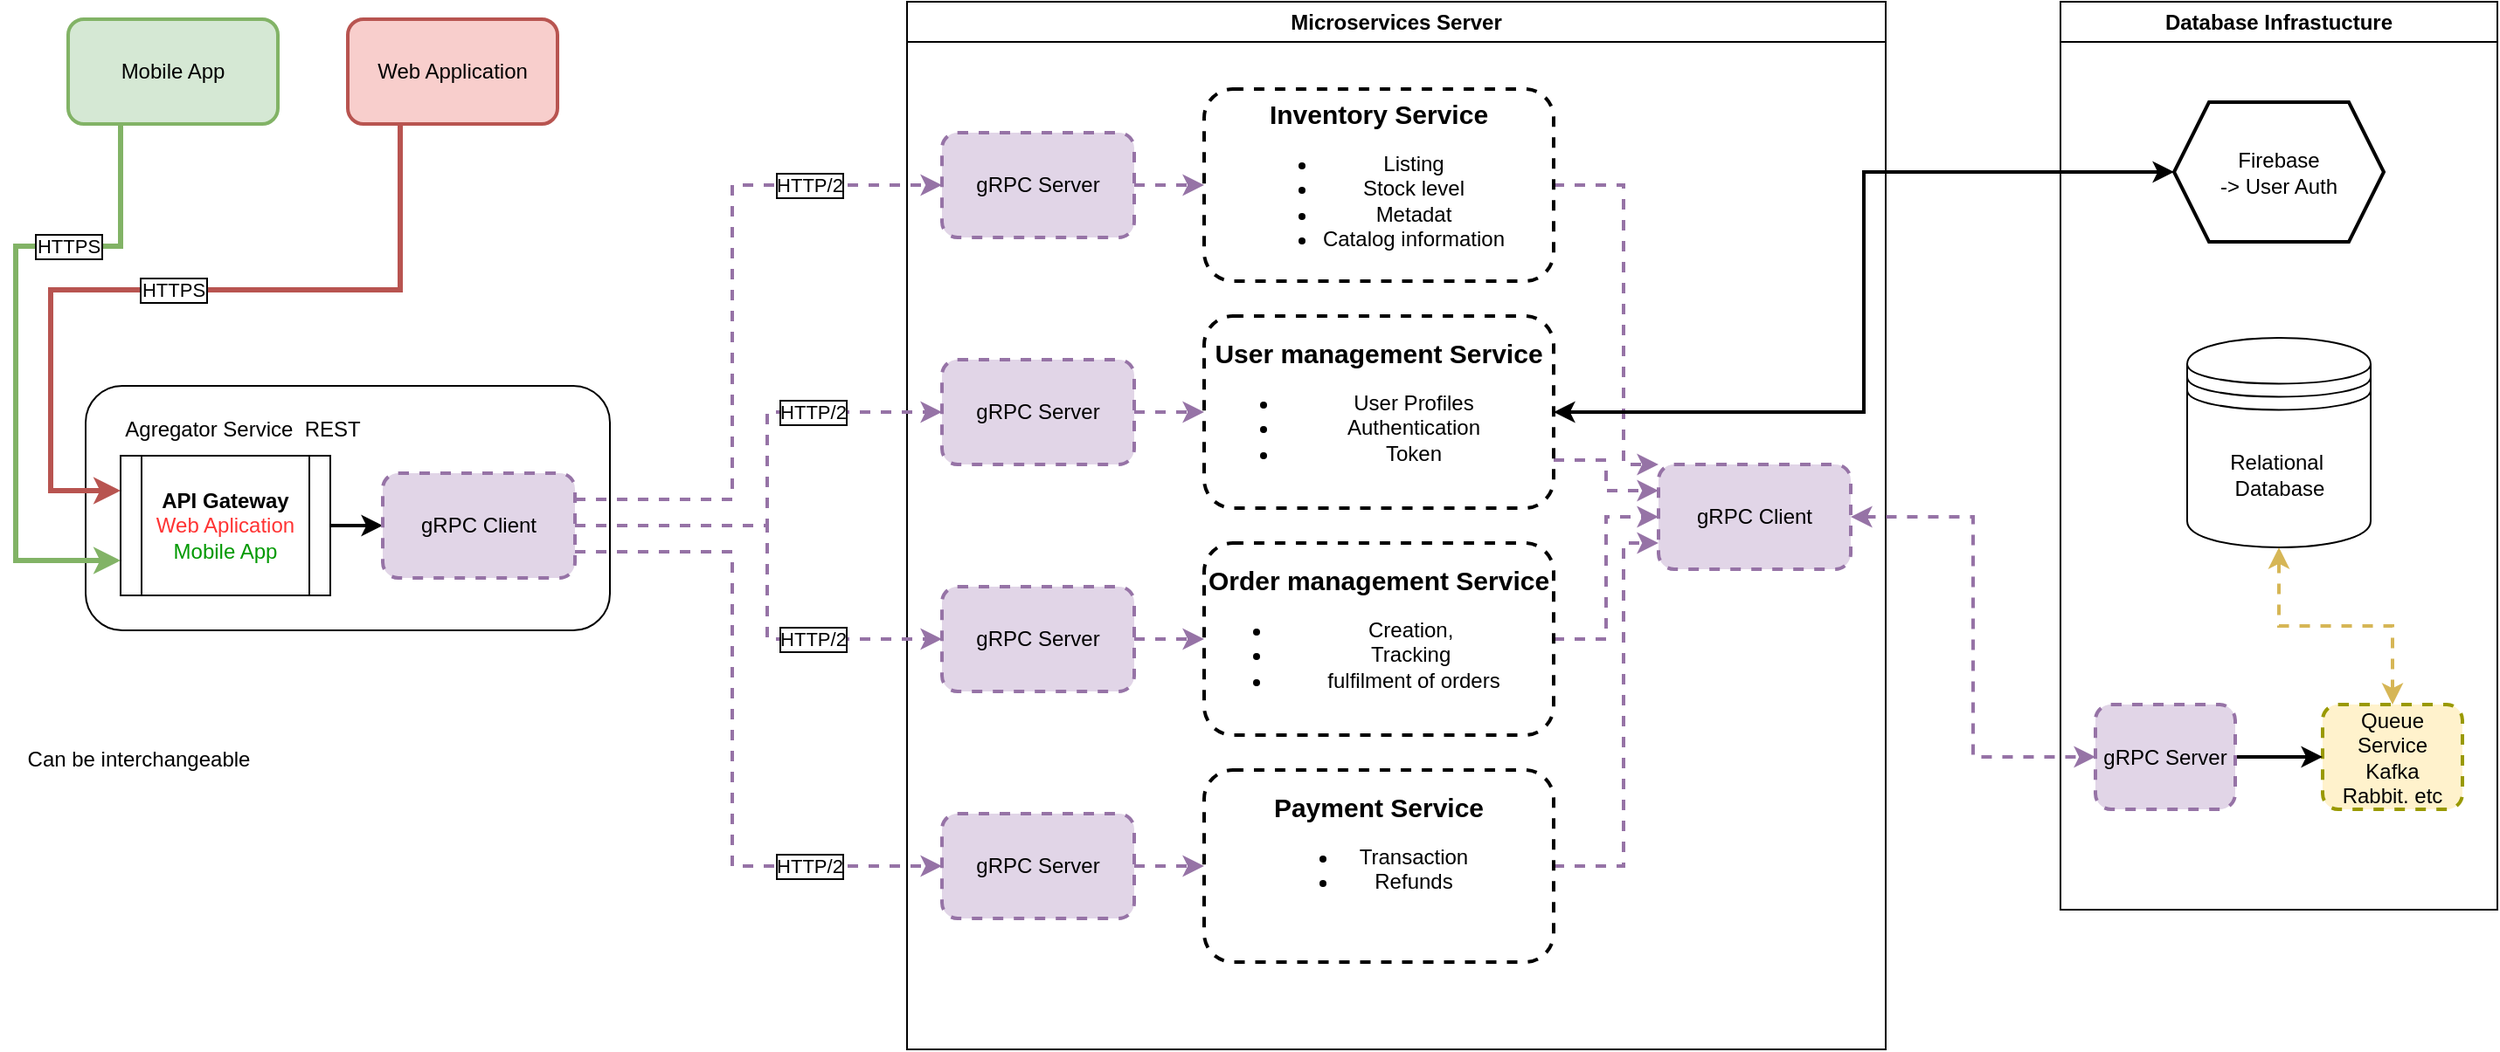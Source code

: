 <mxfile version="22.0.3" type="github">
  <diagram name="Page-1" id="NbVhk0MFhlbVLqS5J1yt">
    <mxGraphModel dx="1434" dy="790" grid="1" gridSize="10" guides="1" tooltips="1" connect="1" arrows="1" fold="1" page="1" pageScale="1" pageWidth="850" pageHeight="1100" math="0" shadow="0">
      <root>
        <mxCell id="0" />
        <mxCell id="1" parent="0" />
        <mxCell id="EWW60drx3eyQ0JMGf2e5-8" value="Microservices Server" style="swimlane;whiteSpace=wrap;html=1;" parent="1" vertex="1">
          <mxGeometry x="560" y="70" width="560" height="600" as="geometry" />
        </mxCell>
        <mxCell id="EWW60drx3eyQ0JMGf2e5-59" style="edgeStyle=orthogonalEdgeStyle;rounded=0;orthogonalLoop=1;jettySize=auto;html=1;exitX=1;exitY=0.5;exitDx=0;exitDy=0;entryX=0;entryY=0;entryDx=0;entryDy=0;strokeWidth=2;dashed=1;fillColor=#e1d5e7;strokeColor=#9673a6;" parent="EWW60drx3eyQ0JMGf2e5-8" source="EWW60drx3eyQ0JMGf2e5-2" target="EWW60drx3eyQ0JMGf2e5-54" edge="1">
          <mxGeometry relative="1" as="geometry">
            <Array as="points">
              <mxPoint x="410" y="105" />
              <mxPoint x="410" y="265" />
            </Array>
          </mxGeometry>
        </mxCell>
        <mxCell id="EWW60drx3eyQ0JMGf2e5-2" value="&lt;b&gt;&lt;font style=&quot;font-size: 15px;&quot;&gt;Inventory Service&lt;/font&gt;&lt;/b&gt;&lt;br&gt;&lt;ul&gt;&lt;li&gt;Listing&lt;/li&gt;&lt;li&gt;Stock level&lt;/li&gt;&lt;li&gt;Metadat&lt;/li&gt;&lt;li&gt;Catalog information&lt;/li&gt;&lt;/ul&gt;" style="rounded=1;whiteSpace=wrap;html=1;strokeWidth=2;dashed=1;" parent="EWW60drx3eyQ0JMGf2e5-8" vertex="1">
          <mxGeometry x="170" y="50" width="200" height="110" as="geometry" />
        </mxCell>
        <mxCell id="EWW60drx3eyQ0JMGf2e5-56" style="edgeStyle=orthogonalEdgeStyle;rounded=0;orthogonalLoop=1;jettySize=auto;html=1;exitX=1;exitY=0.75;exitDx=0;exitDy=0;entryX=0;entryY=0.25;entryDx=0;entryDy=0;strokeWidth=2;dashed=1;fillColor=#e1d5e7;strokeColor=#9673a6;" parent="EWW60drx3eyQ0JMGf2e5-8" source="EWW60drx3eyQ0JMGf2e5-4" target="EWW60drx3eyQ0JMGf2e5-54" edge="1">
          <mxGeometry relative="1" as="geometry" />
        </mxCell>
        <mxCell id="EWW60drx3eyQ0JMGf2e5-4" value="&lt;b&gt;&lt;font style=&quot;font-size: 15px;&quot;&gt;User management Service&lt;/font&gt;&lt;/b&gt;&lt;br&gt;&lt;ul&gt;&lt;li&gt;User Profiles&lt;/li&gt;&lt;li&gt;Authentication&lt;/li&gt;&lt;li&gt;Token&lt;/li&gt;&lt;/ul&gt;" style="rounded=1;whiteSpace=wrap;html=1;strokeWidth=2;dashed=1;" parent="EWW60drx3eyQ0JMGf2e5-8" vertex="1">
          <mxGeometry x="170" y="180" width="200" height="110" as="geometry" />
        </mxCell>
        <mxCell id="EWW60drx3eyQ0JMGf2e5-57" style="edgeStyle=orthogonalEdgeStyle;rounded=0;orthogonalLoop=1;jettySize=auto;html=1;exitX=1;exitY=0.5;exitDx=0;exitDy=0;entryX=0;entryY=0.5;entryDx=0;entryDy=0;strokeWidth=2;dashed=1;fillColor=#e1d5e7;strokeColor=#9673a6;" parent="EWW60drx3eyQ0JMGf2e5-8" source="EWW60drx3eyQ0JMGf2e5-6" target="EWW60drx3eyQ0JMGf2e5-54" edge="1">
          <mxGeometry relative="1" as="geometry" />
        </mxCell>
        <mxCell id="EWW60drx3eyQ0JMGf2e5-6" value="&lt;b&gt;&lt;font style=&quot;font-size: 15px;&quot;&gt;Order management Service&lt;/font&gt;&lt;/b&gt;&lt;span style=&quot;background-color: initial;&quot;&gt;&lt;br&gt;&lt;ul&gt;&lt;li&gt;&lt;span style=&quot;background-color: initial;&quot;&gt;Creation,&amp;nbsp;&lt;/span&gt;&lt;/li&gt;&lt;li&gt;&lt;span style=&quot;background-color: initial;&quot;&gt;Tracking&amp;nbsp;&lt;/span&gt;&lt;/li&gt;&lt;li&gt;&lt;span style=&quot;background-color: initial;&quot;&gt;fulfilment of orders&lt;/span&gt;&lt;/li&gt;&lt;/ul&gt;&lt;/span&gt;" style="rounded=1;whiteSpace=wrap;html=1;strokeWidth=2;dashed=1;" parent="EWW60drx3eyQ0JMGf2e5-8" vertex="1">
          <mxGeometry x="170" y="310" width="200" height="110" as="geometry" />
        </mxCell>
        <mxCell id="EWW60drx3eyQ0JMGf2e5-58" style="edgeStyle=orthogonalEdgeStyle;rounded=0;orthogonalLoop=1;jettySize=auto;html=1;exitX=1;exitY=0.5;exitDx=0;exitDy=0;entryX=0;entryY=0.75;entryDx=0;entryDy=0;strokeWidth=2;dashed=1;fillColor=#e1d5e7;strokeColor=#9673a6;" parent="EWW60drx3eyQ0JMGf2e5-8" source="EWW60drx3eyQ0JMGf2e5-7" target="EWW60drx3eyQ0JMGf2e5-54" edge="1">
          <mxGeometry relative="1" as="geometry">
            <Array as="points">
              <mxPoint x="410" y="495" />
              <mxPoint x="410" y="310" />
            </Array>
          </mxGeometry>
        </mxCell>
        <mxCell id="EWW60drx3eyQ0JMGf2e5-7" value="&lt;b&gt;&lt;font style=&quot;font-size: 15px;&quot;&gt;Payment Service&lt;/font&gt;&lt;/b&gt;&lt;br&gt;&lt;ul&gt;&lt;li&gt;Transaction&lt;/li&gt;&lt;li&gt;Refunds&lt;/li&gt;&lt;/ul&gt;&lt;br&gt;" style="rounded=1;whiteSpace=wrap;html=1;strokeWidth=2;dashed=1;" parent="EWW60drx3eyQ0JMGf2e5-8" vertex="1">
          <mxGeometry x="170" y="440" width="200" height="110" as="geometry" />
        </mxCell>
        <mxCell id="EWW60drx3eyQ0JMGf2e5-30" style="edgeStyle=orthogonalEdgeStyle;rounded=0;orthogonalLoop=1;jettySize=auto;html=1;exitX=1;exitY=0.5;exitDx=0;exitDy=0;entryX=0;entryY=0.5;entryDx=0;entryDy=0;strokeWidth=2;fillColor=#e1d5e7;strokeColor=#9673a6;dashed=1;" parent="EWW60drx3eyQ0JMGf2e5-8" source="EWW60drx3eyQ0JMGf2e5-20" target="EWW60drx3eyQ0JMGf2e5-2" edge="1">
          <mxGeometry relative="1" as="geometry" />
        </mxCell>
        <mxCell id="EWW60drx3eyQ0JMGf2e5-20" value="gRPC Server" style="rounded=1;whiteSpace=wrap;html=1;fillColor=#e1d5e7;strokeColor=#9673a6;strokeWidth=2;dashed=1;movable=1;resizable=1;rotatable=1;deletable=1;editable=1;locked=0;connectable=1;" parent="EWW60drx3eyQ0JMGf2e5-8" vertex="1">
          <mxGeometry x="20" y="75" width="110" height="60" as="geometry" />
        </mxCell>
        <mxCell id="EWW60drx3eyQ0JMGf2e5-33" style="edgeStyle=orthogonalEdgeStyle;rounded=0;orthogonalLoop=1;jettySize=auto;html=1;exitX=1;exitY=0.5;exitDx=0;exitDy=0;entryX=0;entryY=0.5;entryDx=0;entryDy=0;strokeWidth=2;fillColor=#e1d5e7;strokeColor=#9673a6;dashed=1;" parent="EWW60drx3eyQ0JMGf2e5-8" source="EWW60drx3eyQ0JMGf2e5-23" target="EWW60drx3eyQ0JMGf2e5-7" edge="1">
          <mxGeometry relative="1" as="geometry" />
        </mxCell>
        <mxCell id="EWW60drx3eyQ0JMGf2e5-23" value="gRPC Server" style="rounded=1;whiteSpace=wrap;html=1;fillColor=#e1d5e7;strokeColor=#9673a6;strokeWidth=2;dashed=1;movable=1;resizable=1;rotatable=1;deletable=1;editable=1;locked=0;connectable=1;" parent="EWW60drx3eyQ0JMGf2e5-8" vertex="1">
          <mxGeometry x="20" y="465" width="110" height="60" as="geometry" />
        </mxCell>
        <mxCell id="EWW60drx3eyQ0JMGf2e5-32" style="edgeStyle=orthogonalEdgeStyle;rounded=0;orthogonalLoop=1;jettySize=auto;html=1;exitX=1;exitY=0.5;exitDx=0;exitDy=0;entryX=0;entryY=0.5;entryDx=0;entryDy=0;strokeWidth=2;fillColor=#e1d5e7;strokeColor=#9673a6;dashed=1;" parent="EWW60drx3eyQ0JMGf2e5-8" source="EWW60drx3eyQ0JMGf2e5-22" target="EWW60drx3eyQ0JMGf2e5-6" edge="1">
          <mxGeometry relative="1" as="geometry" />
        </mxCell>
        <mxCell id="EWW60drx3eyQ0JMGf2e5-22" value="gRPC Server" style="rounded=1;whiteSpace=wrap;html=1;fillColor=#e1d5e7;strokeColor=#9673a6;strokeWidth=2;dashed=1;movable=1;resizable=1;rotatable=1;deletable=1;editable=1;locked=0;connectable=1;" parent="EWW60drx3eyQ0JMGf2e5-8" vertex="1">
          <mxGeometry x="20" y="335" width="110" height="60" as="geometry" />
        </mxCell>
        <mxCell id="EWW60drx3eyQ0JMGf2e5-31" style="edgeStyle=orthogonalEdgeStyle;rounded=0;orthogonalLoop=1;jettySize=auto;html=1;exitX=1;exitY=0.5;exitDx=0;exitDy=0;entryX=0;entryY=0.5;entryDx=0;entryDy=0;strokeWidth=2;fillColor=#e1d5e7;strokeColor=#9673a6;dashed=1;" parent="EWW60drx3eyQ0JMGf2e5-8" source="EWW60drx3eyQ0JMGf2e5-21" target="EWW60drx3eyQ0JMGf2e5-4" edge="1">
          <mxGeometry relative="1" as="geometry" />
        </mxCell>
        <mxCell id="EWW60drx3eyQ0JMGf2e5-21" value="gRPC Server" style="rounded=1;whiteSpace=wrap;html=1;fillColor=#e1d5e7;strokeColor=#9673a6;strokeWidth=2;dashed=1;movable=1;resizable=1;rotatable=1;deletable=1;editable=1;locked=0;connectable=1;" parent="EWW60drx3eyQ0JMGf2e5-8" vertex="1">
          <mxGeometry x="20" y="205" width="110" height="60" as="geometry" />
        </mxCell>
        <mxCell id="EWW60drx3eyQ0JMGf2e5-24" value="" style="shape=image;html=1;verticalAlign=top;verticalLabelPosition=bottom;labelBackgroundColor=#ffffff;imageAspect=0;aspect=fixed;image=https://cdn4.iconfinder.com/data/icons/evil-icons-user-interface/64/star-128.png;labelBorderColor=none;strokeWidth=2;" parent="EWW60drx3eyQ0JMGf2e5-8" vertex="1">
          <mxGeometry x="110" y="75" width="20" height="20" as="geometry" />
        </mxCell>
        <mxCell id="EWW60drx3eyQ0JMGf2e5-28" value="" style="shape=image;html=1;verticalAlign=top;verticalLabelPosition=bottom;labelBackgroundColor=#ffffff;imageAspect=0;aspect=fixed;image=https://cdn4.iconfinder.com/data/icons/evil-icons-user-interface/64/star-128.png;labelBorderColor=none;strokeWidth=2;" parent="EWW60drx3eyQ0JMGf2e5-8" vertex="1">
          <mxGeometry x="110" y="205" width="20" height="20" as="geometry" />
        </mxCell>
        <mxCell id="EWW60drx3eyQ0JMGf2e5-27" value="" style="shape=image;html=1;verticalAlign=top;verticalLabelPosition=bottom;labelBackgroundColor=#ffffff;imageAspect=0;aspect=fixed;image=https://cdn4.iconfinder.com/data/icons/evil-icons-user-interface/64/star-128.png;labelBorderColor=none;strokeWidth=2;" parent="EWW60drx3eyQ0JMGf2e5-8" vertex="1">
          <mxGeometry x="110" y="335" width="20" height="20" as="geometry" />
        </mxCell>
        <mxCell id="EWW60drx3eyQ0JMGf2e5-26" value="" style="shape=image;html=1;verticalAlign=top;verticalLabelPosition=bottom;labelBackgroundColor=#ffffff;imageAspect=0;aspect=fixed;image=https://cdn4.iconfinder.com/data/icons/evil-icons-user-interface/64/star-128.png;labelBorderColor=none;strokeWidth=2;" parent="EWW60drx3eyQ0JMGf2e5-8" vertex="1">
          <mxGeometry x="110" y="465" width="20" height="20" as="geometry" />
        </mxCell>
        <mxCell id="EWW60drx3eyQ0JMGf2e5-54" value="gRPC Client" style="rounded=1;whiteSpace=wrap;html=1;fillColor=#e1d5e7;strokeColor=#9673a6;strokeWidth=2;dashed=1;movable=1;resizable=1;rotatable=1;deletable=1;editable=1;locked=0;connectable=1;" parent="EWW60drx3eyQ0JMGf2e5-8" vertex="1">
          <mxGeometry x="430" y="265" width="110" height="60" as="geometry" />
        </mxCell>
        <mxCell id="EWW60drx3eyQ0JMGf2e5-10" value="Web Application" style="rounded=1;whiteSpace=wrap;html=1;fillColor=#f8cecc;strokeColor=#b85450;strokeWidth=2;" parent="1" vertex="1">
          <mxGeometry x="240" y="80" width="120" height="60" as="geometry" />
        </mxCell>
        <mxCell id="EWW60drx3eyQ0JMGf2e5-11" value="Mobile App" style="rounded=1;whiteSpace=wrap;html=1;fillColor=#d5e8d4;strokeColor=#82b366;strokeWidth=2;" parent="1" vertex="1">
          <mxGeometry x="80" y="80" width="120" height="60" as="geometry" />
        </mxCell>
        <mxCell id="EWW60drx3eyQ0JMGf2e5-13" value="" style="rounded=1;whiteSpace=wrap;html=1;movable=1;resizable=1;rotatable=1;deletable=1;editable=1;locked=0;connectable=1;" parent="1" vertex="1">
          <mxGeometry x="90" y="290" width="300" height="140" as="geometry" />
        </mxCell>
        <mxCell id="EWW60drx3eyQ0JMGf2e5-34" style="edgeStyle=orthogonalEdgeStyle;rounded=0;orthogonalLoop=1;jettySize=auto;html=1;exitX=1;exitY=0.5;exitDx=0;exitDy=0;entryX=0;entryY=0.5;entryDx=0;entryDy=0;strokeWidth=2;" parent="1" source="EWW60drx3eyQ0JMGf2e5-9" target="EWW60drx3eyQ0JMGf2e5-15" edge="1">
          <mxGeometry relative="1" as="geometry" />
        </mxCell>
        <mxCell id="EWW60drx3eyQ0JMGf2e5-9" value="&lt;b&gt;API Gateway&lt;/b&gt;&lt;br&gt;&lt;font color=&quot;#ff3333&quot;&gt;Web Aplication&lt;/font&gt;&lt;br&gt;&lt;font color=&quot;#009900&quot;&gt;Mobile App&lt;/font&gt;" style="shape=process;whiteSpace=wrap;html=1;backgroundOutline=1;movable=1;resizable=1;rotatable=1;deletable=1;editable=1;locked=0;connectable=1;" parent="1" vertex="1">
          <mxGeometry x="110" y="330" width="120" height="80" as="geometry" />
        </mxCell>
        <mxCell id="EWW60drx3eyQ0JMGf2e5-14" value="Agregator Service&amp;nbsp; REST" style="text;html=1;strokeColor=none;fillColor=none;align=center;verticalAlign=middle;whiteSpace=wrap;rounded=0;movable=1;resizable=1;rotatable=1;deletable=1;editable=1;locked=0;connectable=1;" parent="1" vertex="1">
          <mxGeometry x="100" y="300" width="160" height="30" as="geometry" />
        </mxCell>
        <mxCell id="EWW60drx3eyQ0JMGf2e5-39" value="HTTP/2" style="edgeStyle=orthogonalEdgeStyle;rounded=0;orthogonalLoop=1;jettySize=auto;html=1;exitX=1;exitY=0.75;exitDx=0;exitDy=0;entryX=0;entryY=0.5;entryDx=0;entryDy=0;labelBorderColor=default;strokeWidth=2;dashed=1;fillColor=#e1d5e7;strokeColor=#9673a6;" parent="1" source="EWW60drx3eyQ0JMGf2e5-15" target="EWW60drx3eyQ0JMGf2e5-23" edge="1">
          <mxGeometry x="0.61" relative="1" as="geometry">
            <Array as="points">
              <mxPoint x="460" y="385" />
              <mxPoint x="460" y="565" />
            </Array>
            <mxPoint as="offset" />
          </mxGeometry>
        </mxCell>
        <mxCell id="EWW60drx3eyQ0JMGf2e5-40" value="HTTP/2" style="edgeStyle=orthogonalEdgeStyle;rounded=0;orthogonalLoop=1;jettySize=auto;html=1;exitX=1;exitY=0.5;exitDx=0;exitDy=0;entryX=0;entryY=0.5;entryDx=0;entryDy=0;labelBorderColor=default;strokeWidth=2;dashed=1;fillColor=#e1d5e7;strokeColor=#9673a6;" parent="1" source="EWW60drx3eyQ0JMGf2e5-15" target="EWW60drx3eyQ0JMGf2e5-22" edge="1">
          <mxGeometry x="0.458" relative="1" as="geometry">
            <Array as="points">
              <mxPoint x="480" y="370" />
              <mxPoint x="480" y="435" />
            </Array>
            <mxPoint as="offset" />
          </mxGeometry>
        </mxCell>
        <mxCell id="EWW60drx3eyQ0JMGf2e5-41" value="HTTP/2" style="edgeStyle=orthogonalEdgeStyle;rounded=0;orthogonalLoop=1;jettySize=auto;html=1;exitX=1;exitY=0.5;exitDx=0;exitDy=0;entryX=0;entryY=0.5;entryDx=0;entryDy=0;labelBorderColor=default;strokeWidth=2;dashed=1;fillColor=#e1d5e7;strokeColor=#9673a6;" parent="1" source="EWW60drx3eyQ0JMGf2e5-15" target="EWW60drx3eyQ0JMGf2e5-21" edge="1">
          <mxGeometry x="0.458" relative="1" as="geometry">
            <Array as="points">
              <mxPoint x="480" y="370" />
              <mxPoint x="480" y="305" />
            </Array>
            <mxPoint as="offset" />
          </mxGeometry>
        </mxCell>
        <mxCell id="EWW60drx3eyQ0JMGf2e5-42" value="HTTP/2" style="edgeStyle=orthogonalEdgeStyle;rounded=0;orthogonalLoop=1;jettySize=auto;html=1;exitX=1;exitY=0.25;exitDx=0;exitDy=0;entryX=0;entryY=0.5;entryDx=0;entryDy=0;labelBorderColor=default;strokeWidth=2;dashed=1;fillColor=#e1d5e7;strokeColor=#9673a6;" parent="1" source="EWW60drx3eyQ0JMGf2e5-15" target="EWW60drx3eyQ0JMGf2e5-20" edge="1">
          <mxGeometry x="0.61" relative="1" as="geometry">
            <Array as="points">
              <mxPoint x="460" y="355" />
              <mxPoint x="460" y="175" />
            </Array>
            <mxPoint as="offset" />
          </mxGeometry>
        </mxCell>
        <mxCell id="EWW60drx3eyQ0JMGf2e5-15" value="gRPC Client" style="rounded=1;whiteSpace=wrap;html=1;fillColor=#e1d5e7;strokeColor=#9673a6;strokeWidth=2;dashed=1;movable=1;resizable=1;rotatable=1;deletable=1;editable=1;locked=0;connectable=1;" parent="1" vertex="1">
          <mxGeometry x="260" y="340" width="110" height="60" as="geometry" />
        </mxCell>
        <mxCell id="EWW60drx3eyQ0JMGf2e5-19" value="HTTPS" style="edgeStyle=orthogonalEdgeStyle;rounded=0;orthogonalLoop=1;jettySize=auto;html=1;exitX=0.25;exitY=1;exitDx=0;exitDy=0;entryX=0;entryY=0.25;entryDx=0;entryDy=0;fillColor=#f8cecc;strokeColor=#b85450;strokeWidth=3;labelBorderColor=default;" parent="1" source="EWW60drx3eyQ0JMGf2e5-10" target="EWW60drx3eyQ0JMGf2e5-9" edge="1">
          <mxGeometry relative="1" as="geometry">
            <Array as="points">
              <mxPoint x="270" y="235" />
              <mxPoint x="70" y="235" />
              <mxPoint x="70" y="350" />
            </Array>
          </mxGeometry>
        </mxCell>
        <mxCell id="EWW60drx3eyQ0JMGf2e5-18" value="HTTPS" style="edgeStyle=orthogonalEdgeStyle;rounded=0;orthogonalLoop=1;jettySize=auto;html=1;exitX=0.25;exitY=1;exitDx=0;exitDy=0;entryX=0;entryY=0.75;entryDx=0;entryDy=0;strokeWidth=3;fillColor=#d5e8d4;strokeColor=#82b366;labelBorderColor=default;" parent="1" source="EWW60drx3eyQ0JMGf2e5-11" target="EWW60drx3eyQ0JMGf2e5-9" edge="1">
          <mxGeometry x="-0.46" relative="1" as="geometry">
            <Array as="points">
              <mxPoint x="110" y="210" />
              <mxPoint x="50" y="210" />
              <mxPoint x="50" y="390" />
            </Array>
            <mxPoint as="offset" />
          </mxGeometry>
        </mxCell>
        <mxCell id="EWW60drx3eyQ0JMGf2e5-29" value="Can be interchangeable" style="shape=image;html=1;verticalAlign=top;verticalLabelPosition=bottom;labelBackgroundColor=#ffffff;imageAspect=0;aspect=fixed;image=https://cdn4.iconfinder.com/data/icons/evil-icons-user-interface/64/star-128.png" parent="1" vertex="1">
          <mxGeometry x="110" y="470" width="20" height="20" as="geometry" />
        </mxCell>
        <mxCell id="EWW60drx3eyQ0JMGf2e5-44" style="edgeStyle=orthogonalEdgeStyle;rounded=0;orthogonalLoop=1;jettySize=auto;html=1;exitX=1;exitY=0.5;exitDx=0;exitDy=0;entryX=0;entryY=0.5;entryDx=0;entryDy=0;startArrow=classic;startFill=1;strokeWidth=2;" parent="1" source="EWW60drx3eyQ0JMGf2e5-4" target="EWW60drx3eyQ0JMGf2e5-43" edge="1">
          <mxGeometry relative="1" as="geometry" />
        </mxCell>
        <mxCell id="EWW60drx3eyQ0JMGf2e5-47" value="Database Infrastucture" style="swimlane;whiteSpace=wrap;html=1;" parent="1" vertex="1">
          <mxGeometry x="1220" y="70" width="250" height="520" as="geometry" />
        </mxCell>
        <mxCell id="EWW60drx3eyQ0JMGf2e5-43" value="Firebase&lt;br&gt;-&amp;gt; User Auth" style="shape=hexagon;perimeter=hexagonPerimeter2;whiteSpace=wrap;html=1;fixedSize=1;strokeWidth=2;" parent="EWW60drx3eyQ0JMGf2e5-47" vertex="1">
          <mxGeometry x="65" y="57.5" width="120" height="80" as="geometry" />
        </mxCell>
        <mxCell id="EWW60drx3eyQ0JMGf2e5-45" value="Relational&amp;nbsp;&lt;br&gt;Database" style="shape=datastore;whiteSpace=wrap;html=1;" parent="EWW60drx3eyQ0JMGf2e5-47" vertex="1">
          <mxGeometry x="72.5" y="192.5" width="105" height="120" as="geometry" />
        </mxCell>
        <mxCell id="EWW60drx3eyQ0JMGf2e5-48" value="Queue Service&lt;br&gt;Kafka&lt;br&gt;Rabbit. etc" style="rounded=1;whiteSpace=wrap;html=1;fillColor=#fff2cc;strokeColor=#999900;dashed=1;strokeWidth=2;" parent="EWW60drx3eyQ0JMGf2e5-47" vertex="1">
          <mxGeometry x="150" y="402.5" width="80" height="60" as="geometry" />
        </mxCell>
        <mxCell id="EWW60drx3eyQ0JMGf2e5-49" style="edgeStyle=orthogonalEdgeStyle;rounded=0;orthogonalLoop=1;jettySize=auto;html=1;exitX=0.5;exitY=0;exitDx=0;exitDy=0;entryX=0.5;entryY=1;entryDx=0;entryDy=0;startArrow=classic;startFill=1;dashed=1;strokeWidth=2;fillColor=#fff2cc;strokeColor=#d6b656;" parent="EWW60drx3eyQ0JMGf2e5-47" source="EWW60drx3eyQ0JMGf2e5-48" target="EWW60drx3eyQ0JMGf2e5-45" edge="1">
          <mxGeometry relative="1" as="geometry" />
        </mxCell>
        <mxCell id="SDdS7woXJL0chD8UsRm--3" style="edgeStyle=orthogonalEdgeStyle;rounded=0;orthogonalLoop=1;jettySize=auto;html=1;exitX=1;exitY=0.5;exitDx=0;exitDy=0;entryX=0;entryY=0.5;entryDx=0;entryDy=0;strokeWidth=2;" edge="1" parent="EWW60drx3eyQ0JMGf2e5-47" source="SDdS7woXJL0chD8UsRm--1" target="EWW60drx3eyQ0JMGf2e5-48">
          <mxGeometry relative="1" as="geometry" />
        </mxCell>
        <mxCell id="SDdS7woXJL0chD8UsRm--1" value="gRPC Server" style="rounded=1;whiteSpace=wrap;html=1;fillColor=#e1d5e7;strokeColor=#9673a6;strokeWidth=2;dashed=1;movable=1;resizable=1;rotatable=1;deletable=1;editable=1;locked=0;connectable=1;" vertex="1" parent="EWW60drx3eyQ0JMGf2e5-47">
          <mxGeometry x="20" y="402.5" width="80" height="60" as="geometry" />
        </mxCell>
        <mxCell id="EWW60drx3eyQ0JMGf2e5-55" style="edgeStyle=orthogonalEdgeStyle;rounded=0;orthogonalLoop=1;jettySize=auto;html=1;exitX=1;exitY=0.5;exitDx=0;exitDy=0;startArrow=classic;startFill=1;fillColor=#e1d5e7;strokeColor=#9673a6;strokeWidth=2;dashed=1;entryX=0;entryY=0.5;entryDx=0;entryDy=0;" parent="1" source="EWW60drx3eyQ0JMGf2e5-54" target="SDdS7woXJL0chD8UsRm--1" edge="1">
          <mxGeometry relative="1" as="geometry">
            <mxPoint x="1160" y="500" as="targetPoint" />
          </mxGeometry>
        </mxCell>
      </root>
    </mxGraphModel>
  </diagram>
</mxfile>
